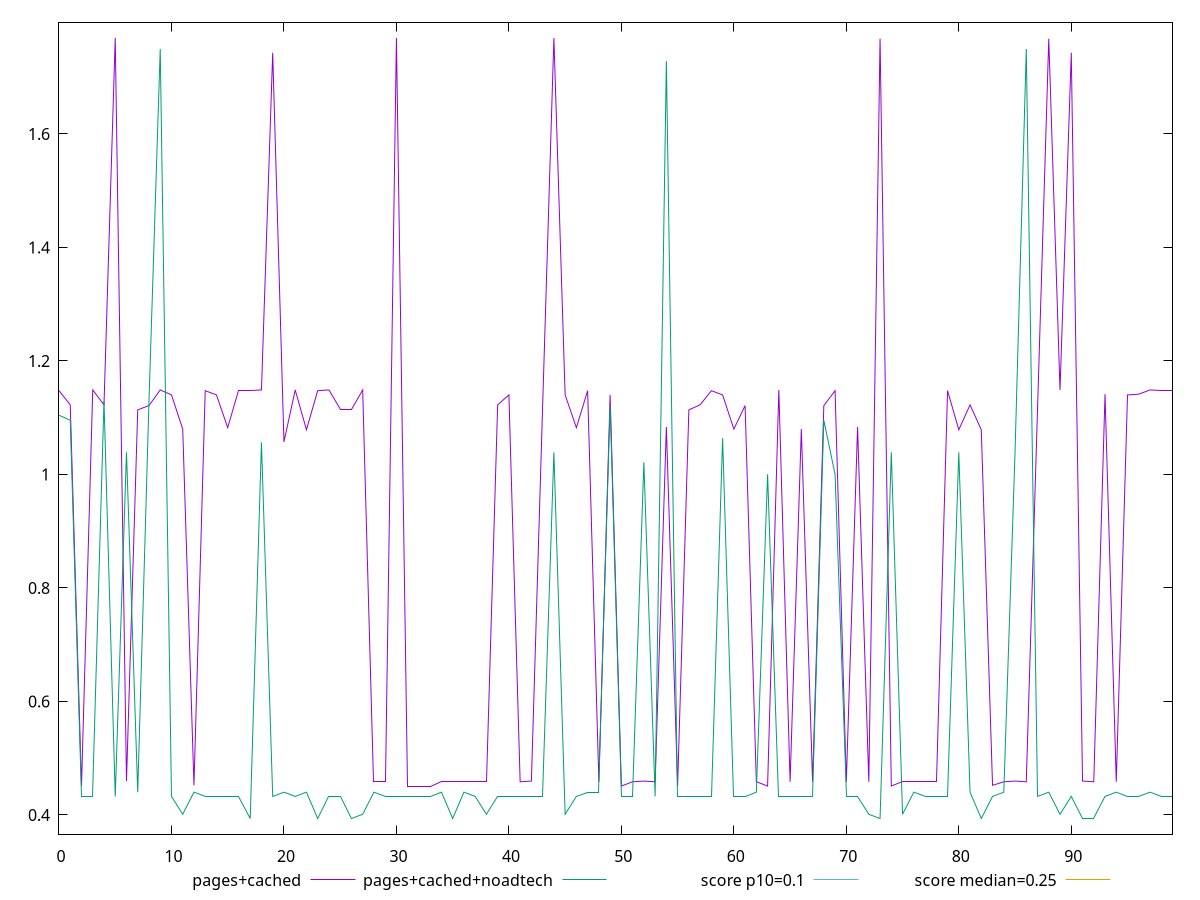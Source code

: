 reset

$pagesCached <<EOF
0 1.1475105800628662
1 1.1225102748870848
2 0.45085449218749996
3 1.1487898769378664
4 1.122510274887085
5 1.7691195678710938
6 0.45959706687927243
7 1.1137677001953123
8 1.121230978012085
9 1.1487898769378662
10 1.1400473022460937
11 1.07989013671875
12 0.45213378906249996
13 1.1475105800628662
14 1.1400473022460937
15 1.082256368637085
16 1.1475105800628662
17 1.1475105800628662
18 1.1487898769378662
19 1.7428033447265625
20 1.0572631835937498
21 1.1487898769378662
22 1.07861083984375
23 1.1475105800628662
24 1.1487898769378662
25 1.1137677001953123
26 1.1137677001953123
27 1.1487898769378664
28 0.45959706687927243
29 0.45959706687927243
30 1.7690829467773437
31 0.45085449218749996
32 0.45085449218749996
33 0.45085449218749996
34 0.45831777000427243
35 0.45831777000427243
36 0.45831777000427243
37 0.45831777000427243
38 0.45831777000427243
39 1.1225102748870848
40 1.1400473022460935
41 0.45831777000427243
42 0.45959706687927243
43 1.121230978012085
44 1.7690829467773437
45 1.1400473022460935
46 1.082256368637085
47 1.1475105800628662
48 0.45831777000427243
49 1.1400473022460935
50 0.45085449218749996
51 0.45831777000427243
52 0.45959706687927243
53 0.45831777000427243
54 1.083535665512085
55 0.45085449218749996
56 1.1137677001953123
57 1.122510274887085
58 1.1475105800628662
59 1.1400473022460935
60 1.07989013671875
61 1.121230978012085
62 0.45831777000427243
63 0.45085449218749996
64 1.1487898769378662
65 0.45831777000427243
66 1.07989013671875
67 0.45831777000427243
68 1.1212309780120848
69 1.1475105800628662
70 0.45831777000427243
71 1.083535665512085
72 0.45831777000427243
73 1.7678036499023437
74 0.45085449218749996
75 0.45831777000427243
76 0.45831777000427243
77 0.45831777000427243
78 0.45831777000427243
79 1.1475105800628662
80 1.07861083984375
81 1.1225102748870848
82 1.07861083984375
83 0.45213378906249996
84 0.45831777000427243
85 0.45959706687927243
86 0.45831777000427243
87 1.1150469970703123
88 1.7678036499023437
89 1.1487898769378662
90 1.7428033447265623
91 0.45959706687927243
92 0.45831777000427243
93 1.1413265991210935
94 0.45831777000427243
95 1.1400473022460935
96 1.1413265991210935
97 1.1487898769378662
98 1.1475105800628662
99 1.1475105800628662
EOF

$pagesCachedNoadtech <<EOF
0 1.104197057723999
1 1.0954791259765624
2 0.43256591796875
3 0.43256591796875
4 1.1292220058441163
5 0.43256591796875
6 1.038974609375
7 0.44002919578552246
8 1.1292220058441163
9 1.7495150756835938
10 0.43256591796875
11 0.40105458641052244
12 0.44002919578552246
13 0.43256591796875
14 0.43256591796875
15 0.43256591796875
16 0.43256591796875
17 0.39359130859374997
18 1.0565045166015625
19 0.43256591796875
20 0.44002919578552246
21 0.43256591796875
22 0.44002919578552246
23 0.39359130859374997
24 0.43256591796875
25 0.43256591796875
26 0.39359130859374997
27 0.40105458641052244
28 0.44002919578552246
29 0.43256591796875
30 0.43256591796875
31 0.43256591796875
32 0.43256591796875
33 0.43256591796875
34 0.44002919578552246
35 0.39359130859374997
36 0.44002919578552246
37 0.43256591796875
38 0.40105458641052244
39 0.43256591796875
40 0.43256591796875
41 0.43256591796875
42 0.43256591796875
43 0.43256591796875
44 1.038974609375
45 0.40105458641052244
46 0.43256591796875
47 0.44002919578552246
48 0.44002919578552246
49 1.1217587280273438
50 0.43256591796875
51 0.43256591796875
52 1.02134765625
53 0.43256591796875
54 1.7281674194335936
55 0.43256591796875
56 0.43256591796875
57 0.43256591796875
58 0.43256591796875
59 1.063967794418335
60 0.43256591796875
61 0.43256591796875
62 0.44002919578552246
63 1
64 0.43256591796875
65 0.43256591796875
66 0.43256591796875
67 0.43256591796875
68 1.0954791259765624
69 1
70 0.43256591796875
71 0.43256591796875
72 0.40105458641052244
73 0.39359130859374997
74 1.038974609375
75 0.40105458641052244
76 0.44002919578552246
77 0.43256591796875
78 0.43256591796875
79 0.43256591796875
80 1.038974609375
81 0.44002919578552246
82 0.39359130859374997
83 0.43256591796875
84 0.44002919578552246
85 1.038974609375
86 1.7495150756835938
87 0.43256591796875
88 0.44002919578552246
89 0.40105458641052244
90 0.43256591796875
91 0.39359130859374997
92 0.39359130859374997
93 0.43256591796875
94 0.44002919578552246
95 0.43256591796875
96 0.43256591796875
97 0.44002919578552246
98 0.43256591796875
99 0.43256591796875
EOF

set key outside below
set xrange [0:99]
set yrange [0.36608074340820307:1.7966301330566408]
set trange [0.36608074340820307:1.7966301330566408]
set terminal svg size 640, 520 enhanced background rgb 'white'
set output "report_00026_2021-02-22T21:38:55.199Z/cumulative-layout-shift/comparison/line/1_vs_2.svg"

plot $pagesCached title "pages+cached" with line, \
     $pagesCachedNoadtech title "pages+cached+noadtech" with line, \
     0.1 title "score p10=0.1", \
     0.25 title "score median=0.25"

reset

